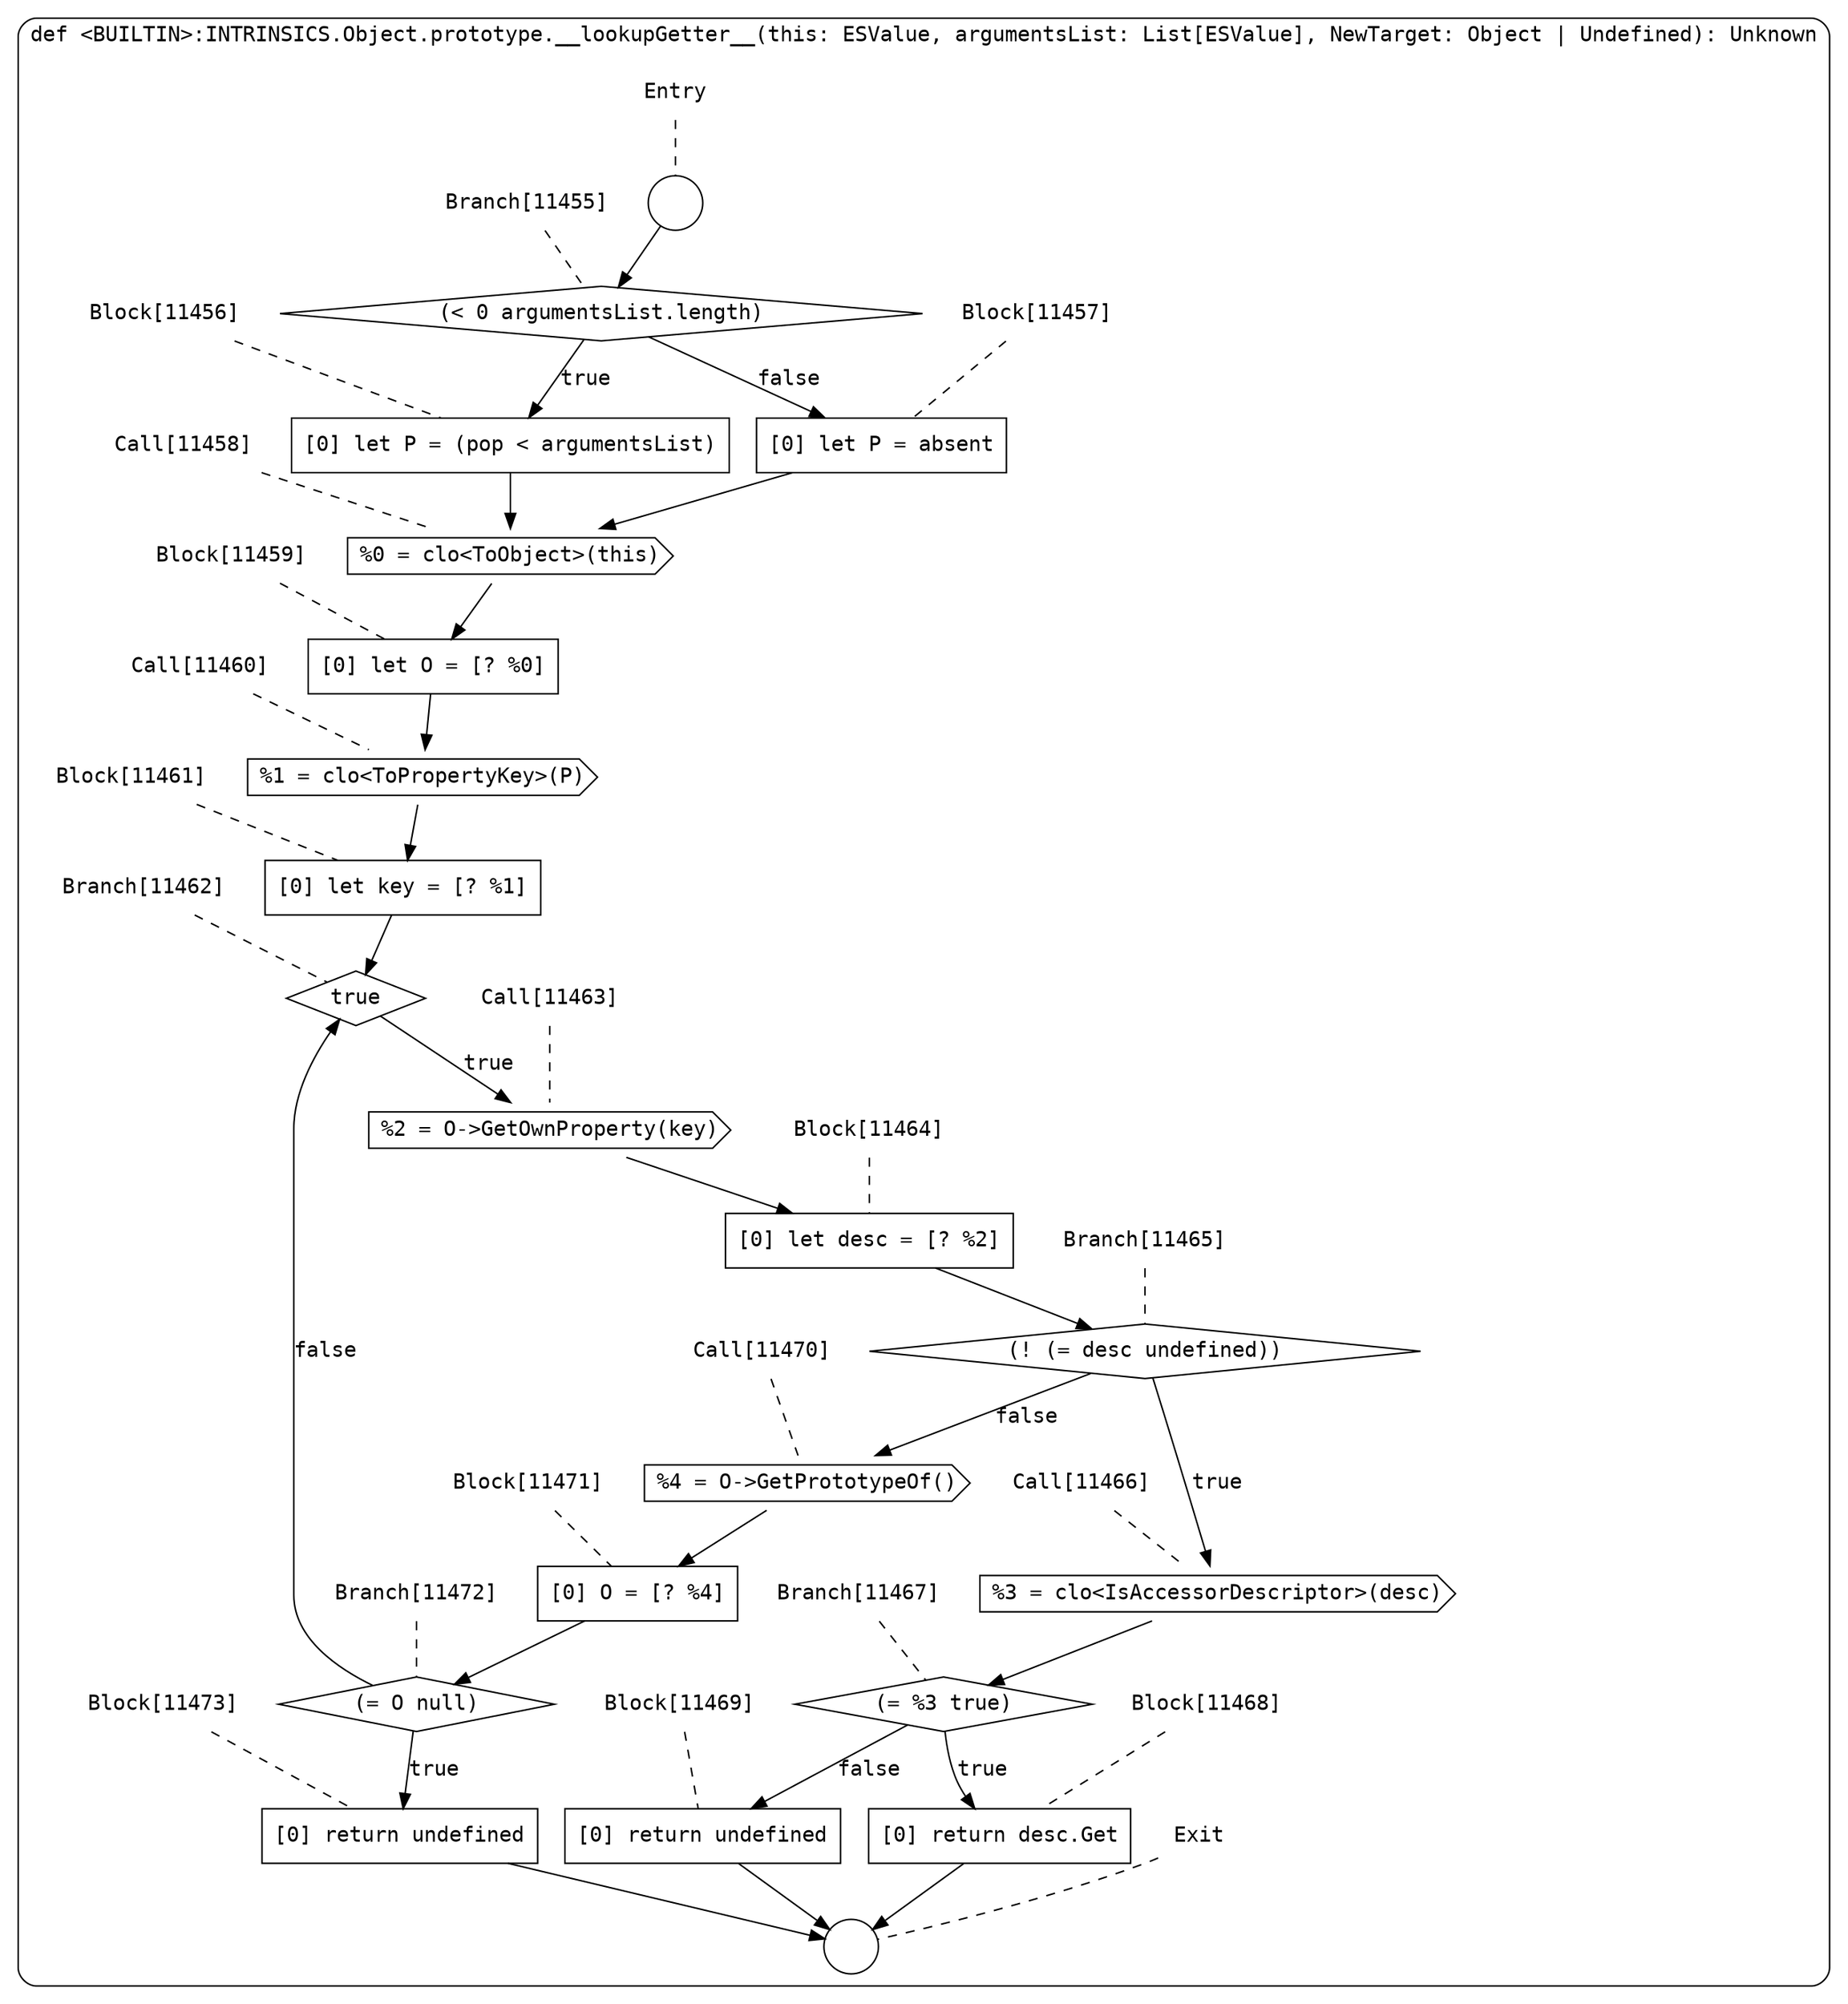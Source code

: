 digraph {
  graph [fontname = "Consolas"]
  node [fontname = "Consolas"]
  edge [fontname = "Consolas"]
  subgraph cluster2031 {
    label = "def <BUILTIN>:INTRINSICS.Object.prototype.__lookupGetter__(this: ESValue, argumentsList: List[ESValue], NewTarget: Object | Undefined): Unknown"
    style = rounded
    cluster2031_entry_name [shape=none, label=<<font color="black">Entry</font>>]
    cluster2031_entry_name -> cluster2031_entry [arrowhead=none, color="black", style=dashed]
    cluster2031_entry [shape=circle label=" " color="black" fillcolor="white" style=filled]
    cluster2031_entry -> node11455 [color="black"]
    cluster2031_exit_name [shape=none, label=<<font color="black">Exit</font>>]
    cluster2031_exit_name -> cluster2031_exit [arrowhead=none, color="black", style=dashed]
    cluster2031_exit [shape=circle label=" " color="black" fillcolor="white" style=filled]
    node11455_name [shape=none, label=<<font color="black">Branch[11455]</font>>]
    node11455_name -> node11455 [arrowhead=none, color="black", style=dashed]
    node11455 [shape=diamond, label=<<font color="black">(&lt; 0 argumentsList.length)</font>> color="black" fillcolor="white", style=filled]
    node11455 -> node11456 [label=<<font color="black">true</font>> color="black"]
    node11455 -> node11457 [label=<<font color="black">false</font>> color="black"]
    node11456_name [shape=none, label=<<font color="black">Block[11456]</font>>]
    node11456_name -> node11456 [arrowhead=none, color="black", style=dashed]
    node11456 [shape=box, label=<<font color="black">[0] let P = (pop &lt; argumentsList)<BR ALIGN="LEFT"/></font>> color="black" fillcolor="white", style=filled]
    node11456 -> node11458 [color="black"]
    node11457_name [shape=none, label=<<font color="black">Block[11457]</font>>]
    node11457_name -> node11457 [arrowhead=none, color="black", style=dashed]
    node11457 [shape=box, label=<<font color="black">[0] let P = absent<BR ALIGN="LEFT"/></font>> color="black" fillcolor="white", style=filled]
    node11457 -> node11458 [color="black"]
    node11458_name [shape=none, label=<<font color="black">Call[11458]</font>>]
    node11458_name -> node11458 [arrowhead=none, color="black", style=dashed]
    node11458 [shape=cds, label=<<font color="black">%0 = clo&lt;ToObject&gt;(this)</font>> color="black" fillcolor="white", style=filled]
    node11458 -> node11459 [color="black"]
    node11459_name [shape=none, label=<<font color="black">Block[11459]</font>>]
    node11459_name -> node11459 [arrowhead=none, color="black", style=dashed]
    node11459 [shape=box, label=<<font color="black">[0] let O = [? %0]<BR ALIGN="LEFT"/></font>> color="black" fillcolor="white", style=filled]
    node11459 -> node11460 [color="black"]
    node11460_name [shape=none, label=<<font color="black">Call[11460]</font>>]
    node11460_name -> node11460 [arrowhead=none, color="black", style=dashed]
    node11460 [shape=cds, label=<<font color="black">%1 = clo&lt;ToPropertyKey&gt;(P)</font>> color="black" fillcolor="white", style=filled]
    node11460 -> node11461 [color="black"]
    node11461_name [shape=none, label=<<font color="black">Block[11461]</font>>]
    node11461_name -> node11461 [arrowhead=none, color="black", style=dashed]
    node11461 [shape=box, label=<<font color="black">[0] let key = [? %1]<BR ALIGN="LEFT"/></font>> color="black" fillcolor="white", style=filled]
    node11461 -> node11462 [color="black"]
    node11462_name [shape=none, label=<<font color="black">Branch[11462]</font>>]
    node11462_name -> node11462 [arrowhead=none, color="black", style=dashed]
    node11462 [shape=diamond, label=<<font color="black">true</font>> color="black" fillcolor="white", style=filled]
    node11462 -> node11463 [label=<<font color="black">true</font>> color="black"]
    node11463_name [shape=none, label=<<font color="black">Call[11463]</font>>]
    node11463_name -> node11463 [arrowhead=none, color="black", style=dashed]
    node11463 [shape=cds, label=<<font color="black">%2 = O-&gt;GetOwnProperty(key)</font>> color="black" fillcolor="white", style=filled]
    node11463 -> node11464 [color="black"]
    node11464_name [shape=none, label=<<font color="black">Block[11464]</font>>]
    node11464_name -> node11464 [arrowhead=none, color="black", style=dashed]
    node11464 [shape=box, label=<<font color="black">[0] let desc = [? %2]<BR ALIGN="LEFT"/></font>> color="black" fillcolor="white", style=filled]
    node11464 -> node11465 [color="black"]
    node11465_name [shape=none, label=<<font color="black">Branch[11465]</font>>]
    node11465_name -> node11465 [arrowhead=none, color="black", style=dashed]
    node11465 [shape=diamond, label=<<font color="black">(! (= desc undefined))</font>> color="black" fillcolor="white", style=filled]
    node11465 -> node11466 [label=<<font color="black">true</font>> color="black"]
    node11465 -> node11470 [label=<<font color="black">false</font>> color="black"]
    node11466_name [shape=none, label=<<font color="black">Call[11466]</font>>]
    node11466_name -> node11466 [arrowhead=none, color="black", style=dashed]
    node11466 [shape=cds, label=<<font color="black">%3 = clo&lt;IsAccessorDescriptor&gt;(desc)</font>> color="black" fillcolor="white", style=filled]
    node11466 -> node11467 [color="black"]
    node11470_name [shape=none, label=<<font color="black">Call[11470]</font>>]
    node11470_name -> node11470 [arrowhead=none, color="black", style=dashed]
    node11470 [shape=cds, label=<<font color="black">%4 = O-&gt;GetPrototypeOf()</font>> color="black" fillcolor="white", style=filled]
    node11470 -> node11471 [color="black"]
    node11467_name [shape=none, label=<<font color="black">Branch[11467]</font>>]
    node11467_name -> node11467 [arrowhead=none, color="black", style=dashed]
    node11467 [shape=diamond, label=<<font color="black">(= %3 true)</font>> color="black" fillcolor="white", style=filled]
    node11467 -> node11468 [label=<<font color="black">true</font>> color="black"]
    node11467 -> node11469 [label=<<font color="black">false</font>> color="black"]
    node11471_name [shape=none, label=<<font color="black">Block[11471]</font>>]
    node11471_name -> node11471 [arrowhead=none, color="black", style=dashed]
    node11471 [shape=box, label=<<font color="black">[0] O = [? %4]<BR ALIGN="LEFT"/></font>> color="black" fillcolor="white", style=filled]
    node11471 -> node11472 [color="black"]
    node11468_name [shape=none, label=<<font color="black">Block[11468]</font>>]
    node11468_name -> node11468 [arrowhead=none, color="black", style=dashed]
    node11468 [shape=box, label=<<font color="black">[0] return desc.Get<BR ALIGN="LEFT"/></font>> color="black" fillcolor="white", style=filled]
    node11468 -> cluster2031_exit [color="black"]
    node11469_name [shape=none, label=<<font color="black">Block[11469]</font>>]
    node11469_name -> node11469 [arrowhead=none, color="black", style=dashed]
    node11469 [shape=box, label=<<font color="black">[0] return undefined<BR ALIGN="LEFT"/></font>> color="black" fillcolor="white", style=filled]
    node11469 -> cluster2031_exit [color="black"]
    node11472_name [shape=none, label=<<font color="black">Branch[11472]</font>>]
    node11472_name -> node11472 [arrowhead=none, color="black", style=dashed]
    node11472 [shape=diamond, label=<<font color="black">(= O null)</font>> color="black" fillcolor="white", style=filled]
    node11472 -> node11473 [label=<<font color="black">true</font>> color="black"]
    node11472 -> node11462 [label=<<font color="black">false</font>> color="black"]
    node11473_name [shape=none, label=<<font color="black">Block[11473]</font>>]
    node11473_name -> node11473 [arrowhead=none, color="black", style=dashed]
    node11473 [shape=box, label=<<font color="black">[0] return undefined<BR ALIGN="LEFT"/></font>> color="black" fillcolor="white", style=filled]
    node11473 -> cluster2031_exit [color="black"]
  }
}